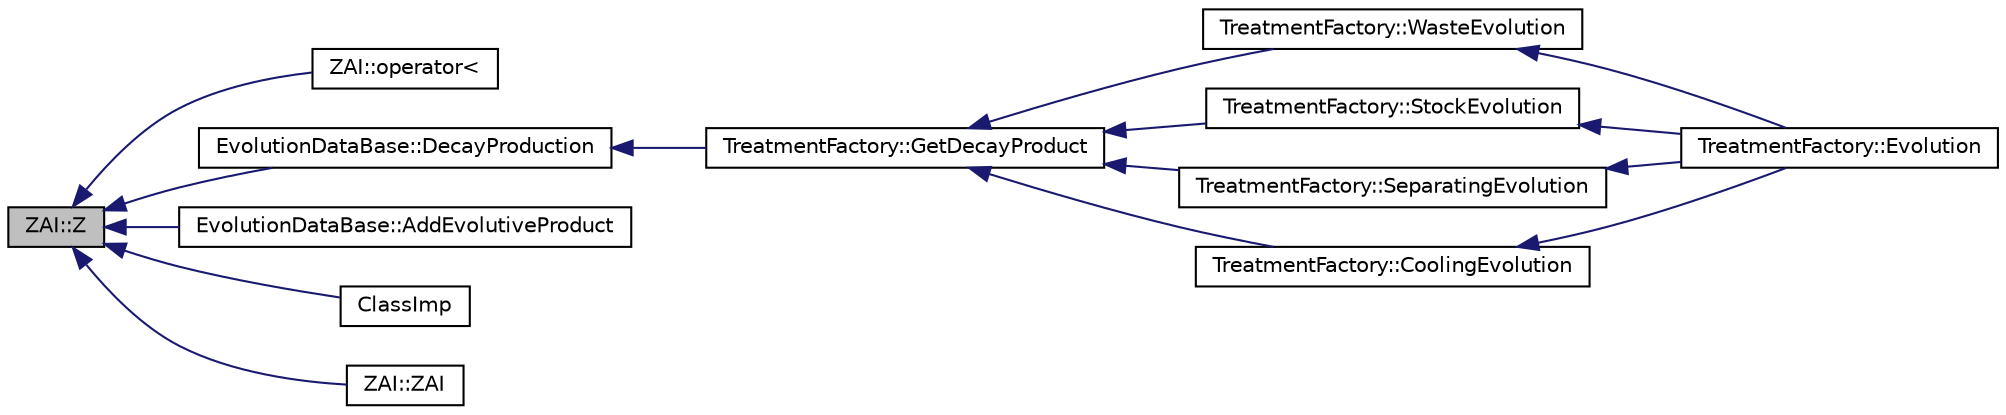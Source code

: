 digraph G
{
  edge [fontname="Helvetica",fontsize="10",labelfontname="Helvetica",labelfontsize="10"];
  node [fontname="Helvetica",fontsize="10",shape=record];
  rankdir="LR";
  Node1 [label="ZAI::Z",height=0.2,width=0.4,color="black", fillcolor="grey75", style="filled" fontcolor="black"];
  Node1 -> Node2 [dir="back",color="midnightblue",fontsize="10",style="solid",fontname="Helvetica"];
  Node2 [label="ZAI::operator\<",height=0.2,width=0.4,color="black", fillcolor="white", style="filled",URL="$class_z_a_i.html#a30b7f2e08b133aa55f59835b3f5bf784",tooltip="ZAI Comparator."];
  Node1 -> Node3 [dir="back",color="midnightblue",fontsize="10",style="solid",fontname="Helvetica"];
  Node3 [label="EvolutionDataBase::DecayProduction",height=0.2,width=0.4,color="black", fillcolor="white", style="filled",URL="$class_evolution_data_base.html#ad01b9d1f78010288126152695e954568",tooltip="Return the Product IsotopicVector evolution from zai during a dt time."];
  Node3 -> Node4 [dir="back",color="midnightblue",fontsize="10",style="solid",fontname="Helvetica"];
  Node4 [label="TreatmentFactory::GetDecayProduct",height=0.2,width=0.4,color="black", fillcolor="white", style="filled",URL="$class_treatment_factory.html#a87686aa3bee9be038d3378da99b85fff",tooltip="Get IsotopicVector Decay at the t time."];
  Node4 -> Node5 [dir="back",color="midnightblue",fontsize="10",style="solid",fontname="Helvetica"];
  Node5 [label="TreatmentFactory::WasteEvolution",height=0.2,width=0.4,color="black", fillcolor="white", style="filled",URL="$class_treatment_factory.html#accd667ba88120e7d8f2da7d07e25dc57",tooltip="Deal the Waste Decay Evolution."];
  Node5 -> Node6 [dir="back",color="midnightblue",fontsize="10",style="solid",fontname="Helvetica"];
  Node6 [label="TreatmentFactory::Evolution",height=0.2,width=0.4,color="black", fillcolor="white", style="filled",URL="$class_treatment_factory.html#a3adb9c8d9e15a03fd780e97213a4c42e",tooltip="Performe the evolution until the Time t."];
  Node4 -> Node7 [dir="back",color="midnightblue",fontsize="10",style="solid",fontname="Helvetica"];
  Node7 [label="TreatmentFactory::StockEvolution",height=0.2,width=0.4,color="black", fillcolor="white", style="filled",URL="$class_treatment_factory.html#ab2ab74647f96a0d55c2da06a0fd98ac8",tooltip="Deal the Stock Decay Evolution."];
  Node7 -> Node6 [dir="back",color="midnightblue",fontsize="10",style="solid",fontname="Helvetica"];
  Node4 -> Node8 [dir="back",color="midnightblue",fontsize="10",style="solid",fontname="Helvetica"];
  Node8 [label="TreatmentFactory::SeparatingEvolution",height=0.2,width=0.4,color="black", fillcolor="white", style="filled",URL="$class_treatment_factory.html#afb051dd3f5cb0253c07daffb5f636787",tooltip="Deal the Separating IV Decay Evolution and then send it to stock."];
  Node8 -> Node6 [dir="back",color="midnightblue",fontsize="10",style="solid",fontname="Helvetica"];
  Node4 -> Node9 [dir="back",color="midnightblue",fontsize="10",style="solid",fontname="Helvetica"];
  Node9 [label="TreatmentFactory::CoolingEvolution",height=0.2,width=0.4,color="black", fillcolor="white", style="filled",URL="$class_treatment_factory.html#a7bc2e774abb02f71df62bb30e5e6735b",tooltip="Deal the cooling and then send it to Separation."];
  Node9 -> Node6 [dir="back",color="midnightblue",fontsize="10",style="solid",fontname="Helvetica"];
  Node1 -> Node10 [dir="back",color="midnightblue",fontsize="10",style="solid",fontname="Helvetica"];
  Node10 [label="EvolutionDataBase::AddEvolutiveProduct",height=0.2,width=0.4,color="black", fillcolor="white", style="filled",URL="$class_evolution_data_base.html#ac840df4b29e90bb1dc541a51e5fff3d8"];
  Node1 -> Node11 [dir="back",color="midnightblue",fontsize="10",style="solid",fontname="Helvetica"];
  Node11 [label="ClassImp",height=0.2,width=0.4,color="black", fillcolor="white", style="filled",URL="$_z_a_i_8cxx.html#aea5e17667beaf149009aeca644536972"];
  Node1 -> Node12 [dir="back",color="midnightblue",fontsize="10",style="solid",fontname="Helvetica"];
  Node12 [label="ZAI::ZAI",height=0.2,width=0.4,color="black", fillcolor="white", style="filled",URL="$class_z_a_i.html#a5448466bd96202b4b1b0c45dba4864cf",tooltip="&lt; Normal Constructor."];
}
